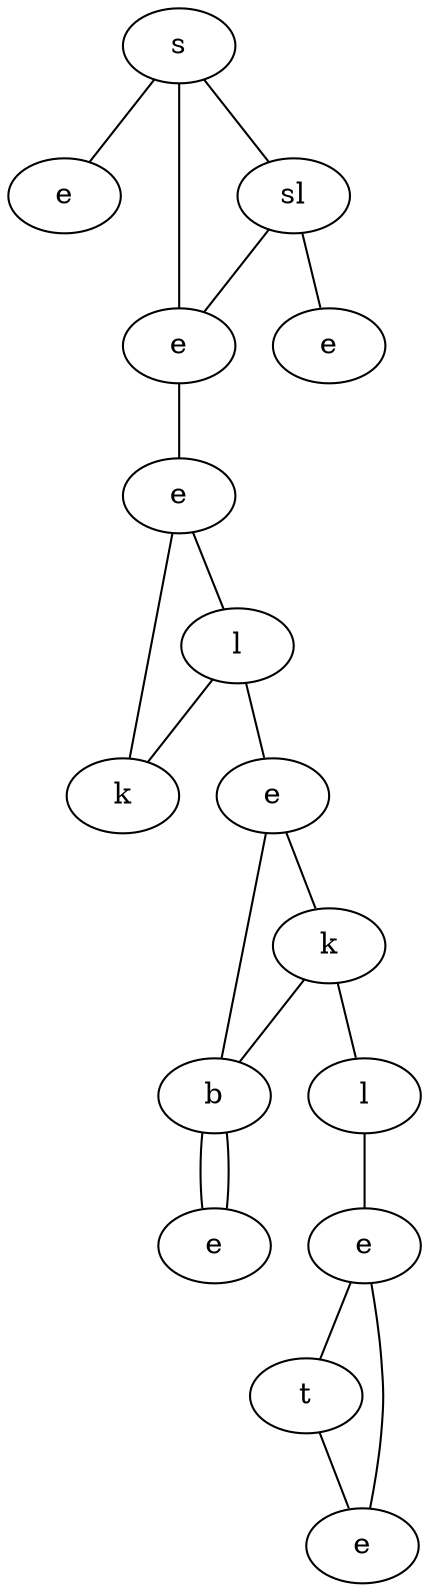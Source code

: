 graph {
kArH[label="s"]
BUNB[label="e"]
PVvz[label="sl"]
AAqY[label="e"]
teGJ[label="e"]
lpYu[label="e"]
FVGs[label="l"]
lXmD[label="k"]
gIhu[label="e"]
sXqq[label="k"]
WsJf[label="b"]
kmqW[label="l"]
XTXP[label="e"]
yKvz[label="e"]
ofPo[label="t"]
qHzw[label="e"]
kArH -- BUNB
kArH -- PVvz
kArH -- AAqY
PVvz -- AAqY
PVvz -- teGJ
AAqY -- lpYu
lpYu -- FVGs
lpYu -- lXmD
FVGs -- lXmD
FVGs -- gIhu
gIhu -- sXqq
gIhu -- WsJf
sXqq -- kmqW
sXqq -- WsJf
WsJf -- XTXP
kmqW -- yKvz
WsJf -- XTXP
yKvz -- ofPo
yKvz -- qHzw
ofPo -- qHzw
}
